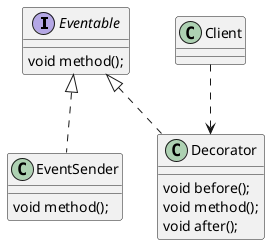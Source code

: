 @startuml

interface Eventable{
    void method();
}

class EventSender{
    void method();
}

class Decorator{
   void before();
   void method();
   void after();
}

Eventable <|.. EventSender
Eventable <|.. Decorator

Client ..> Decorator

@enduml